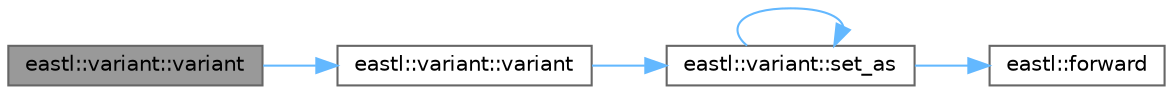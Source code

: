 digraph "eastl::variant::variant"
{
 // LATEX_PDF_SIZE
  bgcolor="transparent";
  edge [fontname=Helvetica,fontsize=10,labelfontname=Helvetica,labelfontsize=10];
  node [fontname=Helvetica,fontsize=10,shape=box,height=0.2,width=0.4];
  rankdir="LR";
  Node1 [id="Node000001",label="eastl::variant::variant",height=0.2,width=0.4,color="gray40", fillcolor="grey60", style="filled", fontcolor="black",tooltip=" "];
  Node1 -> Node2 [id="edge5_Node000001_Node000002",color="steelblue1",style="solid",tooltip=" "];
  Node2 [id="Node000002",label="eastl::variant::variant",height=0.2,width=0.4,color="grey40", fillcolor="white", style="filled",URL="$classeastl_1_1variant.html#a4ffed0dc98264e8fbc48e0c32d18104e",tooltip=" "];
  Node2 -> Node3 [id="edge6_Node000002_Node000003",color="steelblue1",style="solid",tooltip=" "];
  Node3 [id="Node000003",label="eastl::variant::set_as",height=0.2,width=0.4,color="grey40", fillcolor="white", style="filled",URL="$classeastl_1_1variant.html#a0f3337c1111b3af5479029a452e1c21e",tooltip=" "];
  Node3 -> Node4 [id="edge7_Node000003_Node000004",color="steelblue1",style="solid",tooltip=" "];
  Node4 [id="Node000004",label="eastl::forward",height=0.2,width=0.4,color="grey40", fillcolor="white", style="filled",URL="$namespaceeastl.html#a36662e86289d74a927ced4b51496fce5",tooltip=" "];
  Node3 -> Node3 [id="edge8_Node000003_Node000003",color="steelblue1",style="solid",tooltip=" "];
}
